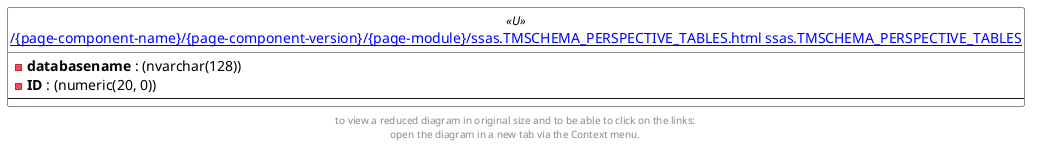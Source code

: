 @startuml
'Left to right direction
top to bottom direction
hide circle
'avoide "." issues:
set namespaceSeparator none


skinparam class {
  BackgroundColor White
  BackgroundColor<<FN>> Yellow
  BackgroundColor<<FS>> Yellow
  BackgroundColor<<FT>> LightGray
  BackgroundColor<<IF>> Yellow
  BackgroundColor<<IS>> Yellow
  BackgroundColor<<P>> Aqua
  BackgroundColor<<PC>> Aqua
  BackgroundColor<<SN>> Yellow
  BackgroundColor<<SO>> SlateBlue
  BackgroundColor<<TF>> LightGray
  BackgroundColor<<TR>> Tomato
  BackgroundColor<<U>> White
  BackgroundColor<<V>> WhiteSmoke
  BackgroundColor<<X>> Aqua
}


entity "[[{site-url}/{page-component-name}/{page-component-version}/{page-module}/ssas.TMSCHEMA_PERSPECTIVE_TABLES.html ssas.TMSCHEMA_PERSPECTIVE_TABLES]]" as ssas.TMSCHEMA_PERSPECTIVE_TABLES << U >> {
  - **databasename** : (nvarchar(128))
  - **ID** : (numeric(20, 0))
  --
}


footer
to view a reduced diagram in original size and to be able to click on the links:
open the diagram in a new tab via the Context menu.
end footer

@enduml

